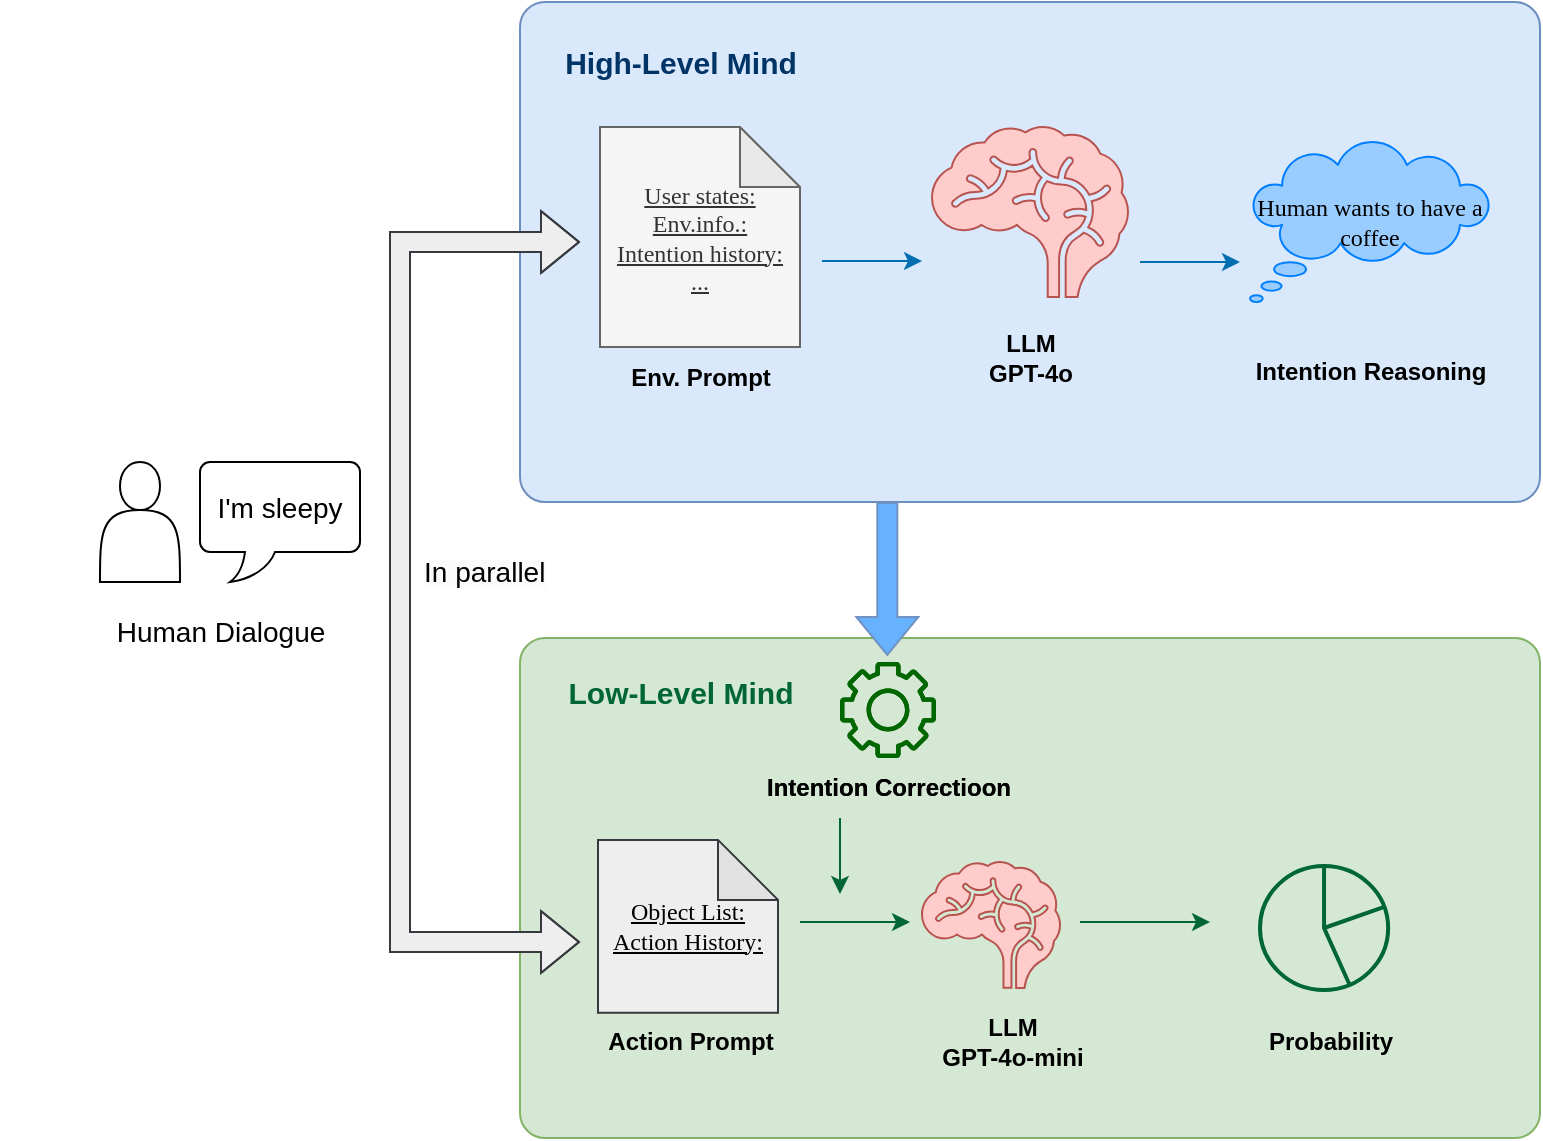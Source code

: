 <mxfile version="26.0.11">
  <diagram name="第 1 页" id="orEQxwCemTjO1oXjEmHk">
    <mxGraphModel dx="2254" dy="959" grid="1" gridSize="10" guides="1" tooltips="1" connect="1" arrows="1" fold="1" page="1" pageScale="1" pageWidth="827" pageHeight="1169" math="0" shadow="0">
      <root>
        <mxCell id="0" />
        <mxCell id="1" parent="0" />
        <mxCell id="g7v2DG5ht2M_UpjriIn8-2" value="" style="rounded=1;arcSize=5;whiteSpace=wrap;html=1;fillColor=#d5e8d4;strokeColor=#82b366;" parent="1" vertex="1">
          <mxGeometry x="200" y="408" width="510" height="250" as="geometry" />
        </mxCell>
        <mxCell id="g7v2DG5ht2M_UpjriIn8-4" value="" style="rounded=1;arcSize=5;whiteSpace=wrap;html=1;fillColor=#dae8fc;strokeColor=#6c8ebf;" parent="1" vertex="1">
          <mxGeometry x="200" y="90" width="510" height="250" as="geometry" />
        </mxCell>
        <mxCell id="g7v2DG5ht2M_UpjriIn8-10" value="" style="group" parent="1" vertex="1" connectable="0">
          <mxGeometry x="-10" y="320" width="140" height="100" as="geometry" />
        </mxCell>
        <mxCell id="BSoqJGOrdcuJqlclITtC-62" value="" style="group" vertex="1" connectable="0" parent="g7v2DG5ht2M_UpjriIn8-10">
          <mxGeometry x="-50" width="190" height="88" as="geometry" />
        </mxCell>
        <mxCell id="g7v2DG5ht2M_UpjriIn8-6" value="" style="shape=actor;whiteSpace=wrap;html=1;" parent="BSoqJGOrdcuJqlclITtC-62" vertex="1">
          <mxGeometry x="50" width="40" height="60" as="geometry" />
        </mxCell>
        <mxCell id="BSoqJGOrdcuJqlclITtC-63" value="&lt;font style=&quot;font-size: 14px;&quot;&gt;I&#39;m sleepy&lt;/font&gt;" style="whiteSpace=wrap;html=1;shape=mxgraph.basic.roundRectCallout;dx=30;dy=15;size=5;boundedLbl=1;" vertex="1" parent="BSoqJGOrdcuJqlclITtC-62">
          <mxGeometry x="100" width="80" height="60" as="geometry" />
        </mxCell>
        <mxCell id="g7v2DG5ht2M_UpjriIn8-7" value="&lt;font style=&quot;font-size: 14px;&quot;&gt;Human Dialogue&lt;/font&gt;" style="text;html=1;align=center;verticalAlign=middle;resizable=0;points=[];autosize=1;strokeColor=none;fillColor=none;" parent="g7v2DG5ht2M_UpjriIn8-10" vertex="1">
          <mxGeometry x="-5" y="70" width="130" height="30" as="geometry" />
        </mxCell>
        <mxCell id="BSoqJGOrdcuJqlclITtC-10" style="edgeStyle=orthogonalEdgeStyle;rounded=1;orthogonalLoop=1;jettySize=auto;html=1;fillColor=#1ba1e2;strokeColor=#006EAF;curved=0;" edge="1" parent="1">
          <mxGeometry relative="1" as="geometry">
            <mxPoint x="351" y="219.5" as="sourcePoint" />
            <mxPoint x="401" y="219.5" as="targetPoint" />
          </mxGeometry>
        </mxCell>
        <mxCell id="BSoqJGOrdcuJqlclITtC-11" style="edgeStyle=orthogonalEdgeStyle;rounded=1;orthogonalLoop=1;jettySize=auto;html=1;fillColor=#1ba1e2;strokeColor=#006EAF;curved=0;" edge="1" parent="1">
          <mxGeometry relative="1" as="geometry">
            <mxPoint x="510" y="220" as="sourcePoint" />
            <mxPoint x="560" y="220" as="targetPoint" />
          </mxGeometry>
        </mxCell>
        <mxCell id="BSoqJGOrdcuJqlclITtC-18" value="" style="group;strokeWidth=24;" vertex="1" connectable="0" parent="1">
          <mxGeometry x="239" y="508.94" width="101" height="116.43" as="geometry" />
        </mxCell>
        <mxCell id="BSoqJGOrdcuJqlclITtC-19" value="&lt;div&gt;&lt;font face=&quot;Times New Roman&quot;&gt;Object List:&lt;/font&gt;&lt;/div&gt;&lt;div&gt;&lt;font face=&quot;Times New Roman&quot;&gt;Action History:&lt;/font&gt;&lt;/div&gt;" style="shape=note;whiteSpace=wrap;html=1;backgroundOutline=1;darkOpacity=0.05;fillColor=#eeeeee;strokeColor=#36393d;align=center;labelPosition=center;verticalLabelPosition=middle;verticalAlign=middle;fontStyle=4" vertex="1" parent="BSoqJGOrdcuJqlclITtC-18">
          <mxGeometry width="90" height="86.429" as="geometry" />
        </mxCell>
        <mxCell id="BSoqJGOrdcuJqlclITtC-20" value="&lt;span style=&quot;color: rgba(0, 0, 0, 0); font-family: monospace; font-size: 0px; text-align: start;&quot;&gt;%3CmxGraphModel%3E%3Croot%3E%3CmxCell%20id%3D%220%22%2F%3E%3CmxCell%20id%3D%221%22%20parent%3D%220%22%2F%3E%3CmxCell%20id%3D%222%22%20value%3D%22%26lt%3Bb%26gt%3BEnv.%20Prompt%26lt%3B%2Fb%26gt%3B%22%20style%3D%22text%3Bhtml%3D1%3Balign%3Dcenter%3BverticalAlign%3Dmiddle%3Bresizable%3D0%3Bpoints%3D%5B%5D%3Bautosize%3D1%3BstrokeColor%3Dnone%3BfillColor%3Dnone%3B%22%20vertex%3D%221%22%20parent%3D%221%22%3E%3CmxGeometry%20x%3D%22235%22%20y%3D%22265%22%20width%3D%2290%22%20height%3D%2230%22%20as%3D%22geometry%22%2F%3E%3C%2FmxCell%3E%3C%2Froot%3E%3C%2FmxGraphModel%3E&lt;/span&gt;" style="text;html=1;align=center;verticalAlign=middle;resizable=0;points=[];autosize=1;strokeColor=none;fillColor=none;fontStyle=4" vertex="1" parent="BSoqJGOrdcuJqlclITtC-18">
          <mxGeometry x="36" y="86.429" width="20" height="30" as="geometry" />
        </mxCell>
        <mxCell id="BSoqJGOrdcuJqlclITtC-31" value="&lt;b&gt;Action Prompt&lt;/b&gt;" style="text;html=1;align=center;verticalAlign=middle;resizable=0;points=[];autosize=1;strokeColor=none;fillColor=none;" vertex="1" parent="BSoqJGOrdcuJqlclITtC-18">
          <mxGeometry x="-9" y="86.43" width="110" height="30" as="geometry" />
        </mxCell>
        <mxCell id="BSoqJGOrdcuJqlclITtC-23" value="" style="group" vertex="1" connectable="0" parent="1">
          <mxGeometry x="240" y="152.5" width="100" height="145" as="geometry" />
        </mxCell>
        <mxCell id="g7v2DG5ht2M_UpjriIn8-11" value="" style="group;strokeWidth=24;" parent="BSoqJGOrdcuJqlclITtC-23" vertex="1" connectable="0">
          <mxGeometry width="100" height="145" as="geometry" />
        </mxCell>
        <mxCell id="g7v2DG5ht2M_UpjriIn8-8" value="&lt;div&gt;&lt;span style=&quot;font-family: &amp;quot;Times New Roman&amp;quot;; background-color: transparent; color: light-dark(rgb(51, 51, 51), rgb(193, 193, 193));&quot;&gt;User states:&lt;/span&gt;&lt;/div&gt;&lt;div&gt;&lt;span style=&quot;font-family: &amp;quot;Times New Roman&amp;quot;; background-color: transparent; color: light-dark(rgb(51, 51, 51), rgb(193, 193, 193));&quot;&gt;Env.info.:&lt;/span&gt;&lt;/div&gt;&lt;div&gt;&lt;font face=&quot;Times New Roman&quot;&gt;Intention history:&lt;/font&gt;&lt;/div&gt;&lt;div&gt;&lt;font face=&quot;Times New Roman&quot;&gt;...&lt;/font&gt;&lt;/div&gt;" style="shape=note;whiteSpace=wrap;html=1;backgroundOutline=1;darkOpacity=0.05;fillColor=#f5f5f5;fontColor=#333333;strokeColor=#666666;align=center;labelPosition=center;verticalLabelPosition=middle;verticalAlign=middle;fontStyle=4" parent="g7v2DG5ht2M_UpjriIn8-11" vertex="1">
          <mxGeometry width="100" height="110" as="geometry" />
        </mxCell>
        <mxCell id="BSoqJGOrdcuJqlclITtC-22" value="&lt;b&gt;Env. Prompt&lt;/b&gt;" style="text;html=1;align=center;verticalAlign=middle;resizable=0;points=[];autosize=1;strokeColor=none;fillColor=none;" vertex="1" parent="BSoqJGOrdcuJqlclITtC-23">
          <mxGeometry x="5" y="110" width="90" height="30" as="geometry" />
        </mxCell>
        <mxCell id="BSoqJGOrdcuJqlclITtC-25" value="" style="group" vertex="1" connectable="0" parent="1">
          <mxGeometry x="406" y="152.5" width="98" height="135" as="geometry" />
        </mxCell>
        <mxCell id="BSoqJGOrdcuJqlclITtC-5" value="" style="group;fontStyle=0" vertex="1" connectable="0" parent="BSoqJGOrdcuJqlclITtC-25">
          <mxGeometry width="98" height="135" as="geometry" />
        </mxCell>
        <mxCell id="BSoqJGOrdcuJqlclITtC-1" value="" style="shape=mxgraph.signs.healthcare.brain;html=1;pointerEvents=1;fillColor=#FFCCCC;strokeColor=#b85450;verticalLabelPosition=bottom;verticalAlign=top;align=center;" vertex="1" parent="BSoqJGOrdcuJqlclITtC-5">
          <mxGeometry width="98" height="85" as="geometry" />
        </mxCell>
        <mxCell id="BSoqJGOrdcuJqlclITtC-24" value="&lt;b&gt;LLM&lt;/b&gt;&lt;div&gt;&lt;b&gt;GPT-4o&lt;/b&gt;&lt;/div&gt;" style="text;html=1;align=center;verticalAlign=middle;resizable=0;points=[];autosize=1;strokeColor=none;fillColor=none;" vertex="1" parent="BSoqJGOrdcuJqlclITtC-5">
          <mxGeometry x="14" y="95" width="70" height="40" as="geometry" />
        </mxCell>
        <mxCell id="BSoqJGOrdcuJqlclITtC-27" value="" style="group" vertex="1" connectable="0" parent="1">
          <mxGeometry x="560" y="160" width="135" height="130" as="geometry" />
        </mxCell>
        <mxCell id="BSoqJGOrdcuJqlclITtC-15" value="" style="group" vertex="1" connectable="0" parent="BSoqJGOrdcuJqlclITtC-27">
          <mxGeometry width="130" height="120" as="geometry" />
        </mxCell>
        <mxCell id="BSoqJGOrdcuJqlclITtC-3" value="&lt;font face=&quot;Times New Roman&quot;&gt;Human wants to have a coffee&lt;/font&gt;" style="whiteSpace=wrap;html=1;shape=mxgraph.basic.cloud_callout;strokeColor=#007FFF;fillColor=#99CCFF;" vertex="1" parent="BSoqJGOrdcuJqlclITtC-15">
          <mxGeometry x="5" width="120" height="80" as="geometry" />
        </mxCell>
        <mxCell id="BSoqJGOrdcuJqlclITtC-26" value="&lt;b&gt;Intention Reasoning&lt;/b&gt;" style="text;html=1;align=center;verticalAlign=middle;resizable=0;points=[];autosize=1;strokeColor=none;fillColor=none;" vertex="1" parent="BSoqJGOrdcuJqlclITtC-27">
          <mxGeometry x="-5" y="100" width="140" height="30" as="geometry" />
        </mxCell>
        <mxCell id="BSoqJGOrdcuJqlclITtC-29" value="&lt;font style=&quot;font-size: 15px;&quot;&gt;High-Level Mind&lt;/font&gt;" style="text;html=1;align=center;verticalAlign=middle;resizable=0;points=[];autosize=1;strokeColor=none;fillColor=none;fontColor=#003366;fontStyle=1" vertex="1" parent="1">
          <mxGeometry x="215" y="105" width="130" height="30" as="geometry" />
        </mxCell>
        <mxCell id="BSoqJGOrdcuJqlclITtC-30" value="&lt;font style=&quot;font-size: 15px;&quot;&gt;Low-Level Mind&lt;/font&gt;" style="text;html=1;align=center;verticalAlign=middle;resizable=0;points=[];autosize=1;strokeColor=none;fillColor=none;fontColor=#006633;fontStyle=1" vertex="1" parent="1">
          <mxGeometry x="215" y="420" width="130" height="30" as="geometry" />
        </mxCell>
        <mxCell id="BSoqJGOrdcuJqlclITtC-37" value="" style="group" vertex="1" connectable="0" parent="1">
          <mxGeometry x="309" y="420" width="150" height="78" as="geometry" />
        </mxCell>
        <mxCell id="BSoqJGOrdcuJqlclITtC-35" value="" style="sketch=0;outlineConnect=0;fontColor=#006633;gradientColor=none;fillColor=#006600;strokeColor=none;dashed=0;verticalLabelPosition=bottom;verticalAlign=top;align=center;html=1;fontSize=12;fontStyle=0;aspect=fixed;pointerEvents=1;shape=mxgraph.aws4.gear;" vertex="1" parent="BSoqJGOrdcuJqlclITtC-37">
          <mxGeometry x="51" width="48" height="48" as="geometry" />
        </mxCell>
        <mxCell id="BSoqJGOrdcuJqlclITtC-36" value="&lt;b&gt;Intention Correctioon&lt;/b&gt;" style="text;html=1;align=center;verticalAlign=middle;resizable=0;points=[];autosize=1;strokeColor=none;fillColor=none;" vertex="1" parent="BSoqJGOrdcuJqlclITtC-37">
          <mxGeometry y="48" width="150" height="30" as="geometry" />
        </mxCell>
        <mxCell id="BSoqJGOrdcuJqlclITtC-45" value="" style="group" vertex="1" connectable="0" parent="BSoqJGOrdcuJqlclITtC-37">
          <mxGeometry width="150" height="78" as="geometry" />
        </mxCell>
        <mxCell id="BSoqJGOrdcuJqlclITtC-46" value="" style="sketch=0;outlineConnect=0;fontColor=#006633;gradientColor=none;fillColor=#006600;strokeColor=none;dashed=0;verticalLabelPosition=bottom;verticalAlign=top;align=center;html=1;fontSize=12;fontStyle=0;aspect=fixed;pointerEvents=1;shape=mxgraph.aws4.gear;" vertex="1" parent="BSoqJGOrdcuJqlclITtC-45">
          <mxGeometry x="51" width="48" height="48" as="geometry" />
        </mxCell>
        <mxCell id="BSoqJGOrdcuJqlclITtC-47" value="&lt;b&gt;Intention Correctioon&lt;/b&gt;" style="text;html=1;align=center;verticalAlign=middle;resizable=0;points=[];autosize=1;strokeColor=none;fillColor=none;" vertex="1" parent="BSoqJGOrdcuJqlclITtC-45">
          <mxGeometry y="48" width="150" height="30" as="geometry" />
        </mxCell>
        <mxCell id="BSoqJGOrdcuJqlclITtC-38" style="edgeStyle=orthogonalEdgeStyle;rounded=1;orthogonalLoop=1;jettySize=auto;html=1;fillColor=#1ba1e2;strokeColor=light-dark(#006633, #28ab6a);curved=0;" edge="1" parent="1">
          <mxGeometry relative="1" as="geometry">
            <mxPoint x="340" y="550" as="sourcePoint" />
            <mxPoint x="395" y="550" as="targetPoint" />
          </mxGeometry>
        </mxCell>
        <mxCell id="BSoqJGOrdcuJqlclITtC-39" value="" style="group" vertex="1" connectable="0" parent="1">
          <mxGeometry x="401" y="520" width="89.857" height="110.37" as="geometry" />
        </mxCell>
        <mxCell id="BSoqJGOrdcuJqlclITtC-40" value="" style="group;fontStyle=0" vertex="1" connectable="0" parent="BSoqJGOrdcuJqlclITtC-39">
          <mxGeometry width="89.857" height="110.37" as="geometry" />
        </mxCell>
        <mxCell id="BSoqJGOrdcuJqlclITtC-41" value="" style="shape=mxgraph.signs.healthcare.brain;html=1;pointerEvents=1;fillColor=#FFCCCC;strokeColor=#b85450;verticalLabelPosition=bottom;verticalAlign=top;align=center;" vertex="1" parent="BSoqJGOrdcuJqlclITtC-40">
          <mxGeometry width="69" height="62.963" as="geometry" />
        </mxCell>
        <mxCell id="BSoqJGOrdcuJqlclITtC-42" value="&lt;b&gt;LLM&lt;/b&gt;&lt;div&gt;&lt;b&gt;GPT-4o-mini&lt;/b&gt;&lt;/div&gt;" style="text;html=1;align=center;verticalAlign=middle;resizable=0;points=[];autosize=1;strokeColor=none;fillColor=none;" vertex="1" parent="BSoqJGOrdcuJqlclITtC-40">
          <mxGeometry x="-0.143" y="70.37" width="90" height="40" as="geometry" />
        </mxCell>
        <mxCell id="BSoqJGOrdcuJqlclITtC-48" value="" style="shape=flexArrow;endArrow=classic;html=1;rounded=0;fillColor=#66B2FF;strokeColor=light-dark(#7193c2, #ededed);" edge="1" parent="1">
          <mxGeometry width="50" height="50" relative="1" as="geometry">
            <mxPoint x="383.66" y="340" as="sourcePoint" />
            <mxPoint x="383.657" y="417.001" as="targetPoint" />
          </mxGeometry>
        </mxCell>
        <mxCell id="BSoqJGOrdcuJqlclITtC-51" style="edgeStyle=orthogonalEdgeStyle;rounded=1;orthogonalLoop=1;jettySize=auto;html=1;fillColor=#1ba1e2;strokeColor=light-dark(#006633, #28ab6a);curved=0;horizontal=1;" edge="1" parent="1">
          <mxGeometry relative="1" as="geometry">
            <mxPoint x="360" y="498" as="sourcePoint" />
            <mxPoint x="360" y="536" as="targetPoint" />
            <Array as="points">
              <mxPoint x="360" y="526" />
              <mxPoint x="360" y="526" />
            </Array>
          </mxGeometry>
        </mxCell>
        <mxCell id="BSoqJGOrdcuJqlclITtC-53" style="edgeStyle=orthogonalEdgeStyle;rounded=1;orthogonalLoop=1;jettySize=auto;html=1;fillColor=#1ba1e2;strokeColor=light-dark(#006633, #28ab6a);curved=0;" edge="1" parent="1">
          <mxGeometry relative="1" as="geometry">
            <mxPoint x="480" y="550" as="sourcePoint" />
            <mxPoint x="545" y="550" as="targetPoint" />
          </mxGeometry>
        </mxCell>
        <mxCell id="BSoqJGOrdcuJqlclITtC-57" value="" style="html=1;verticalLabelPosition=bottom;align=center;labelBackgroundColor=#ffffff;verticalAlign=top;strokeWidth=2;strokeColor=light-dark(#006633, #32a0ff);shadow=0;dashed=0;shape=mxgraph.ios7.icons.pie_chart;aspect=fixed;fillColor=light-dark(#d5e8d4, #ededed);" vertex="1" parent="1">
          <mxGeometry x="570" y="522" width="64.07" height="62" as="geometry" />
        </mxCell>
        <mxCell id="BSoqJGOrdcuJqlclITtC-58" value="&lt;b&gt;Probability&lt;/b&gt;" style="text;html=1;align=center;verticalAlign=middle;resizable=0;points=[];autosize=1;strokeColor=none;fillColor=none;" vertex="1" parent="1">
          <mxGeometry x="559.997" y="595.37" width="90" height="30" as="geometry" />
        </mxCell>
        <mxCell id="BSoqJGOrdcuJqlclITtC-60" value="" style="shape=flexArrow;endArrow=classic;startArrow=classic;html=1;rounded=0;fillColor=#eeeeee;strokeColor=#36393d;" edge="1" parent="1">
          <mxGeometry width="100" height="100" relative="1" as="geometry">
            <mxPoint x="230" y="560" as="sourcePoint" />
            <mxPoint x="230" y="210" as="targetPoint" />
            <Array as="points">
              <mxPoint x="140" y="560" />
              <mxPoint x="140" y="370" />
              <mxPoint x="140" y="210" />
            </Array>
          </mxGeometry>
        </mxCell>
        <mxCell id="BSoqJGOrdcuJqlclITtC-61" value="&lt;span style=&quot;color: rgb(0, 0, 0); font-family: Helvetica; font-style: normal; font-variant-ligatures: normal; font-variant-caps: normal; font-weight: 400; letter-spacing: normal; orphans: 2; text-align: center; text-indent: 0px; text-transform: none; widows: 2; word-spacing: 0px; -webkit-text-stroke-width: 0px; white-space: nowrap; background-color: rgb(251, 251, 251); text-decoration-thickness: initial; text-decoration-style: initial; text-decoration-color: initial; float: none; display: inline !important;&quot;&gt;&lt;font style=&quot;font-size: 14px;&quot;&gt;In parallel&lt;/font&gt;&lt;/span&gt;" style="text;whiteSpace=wrap;html=1;" vertex="1" parent="1">
          <mxGeometry x="150" y="360" width="120" height="40" as="geometry" />
        </mxCell>
      </root>
    </mxGraphModel>
  </diagram>
</mxfile>
